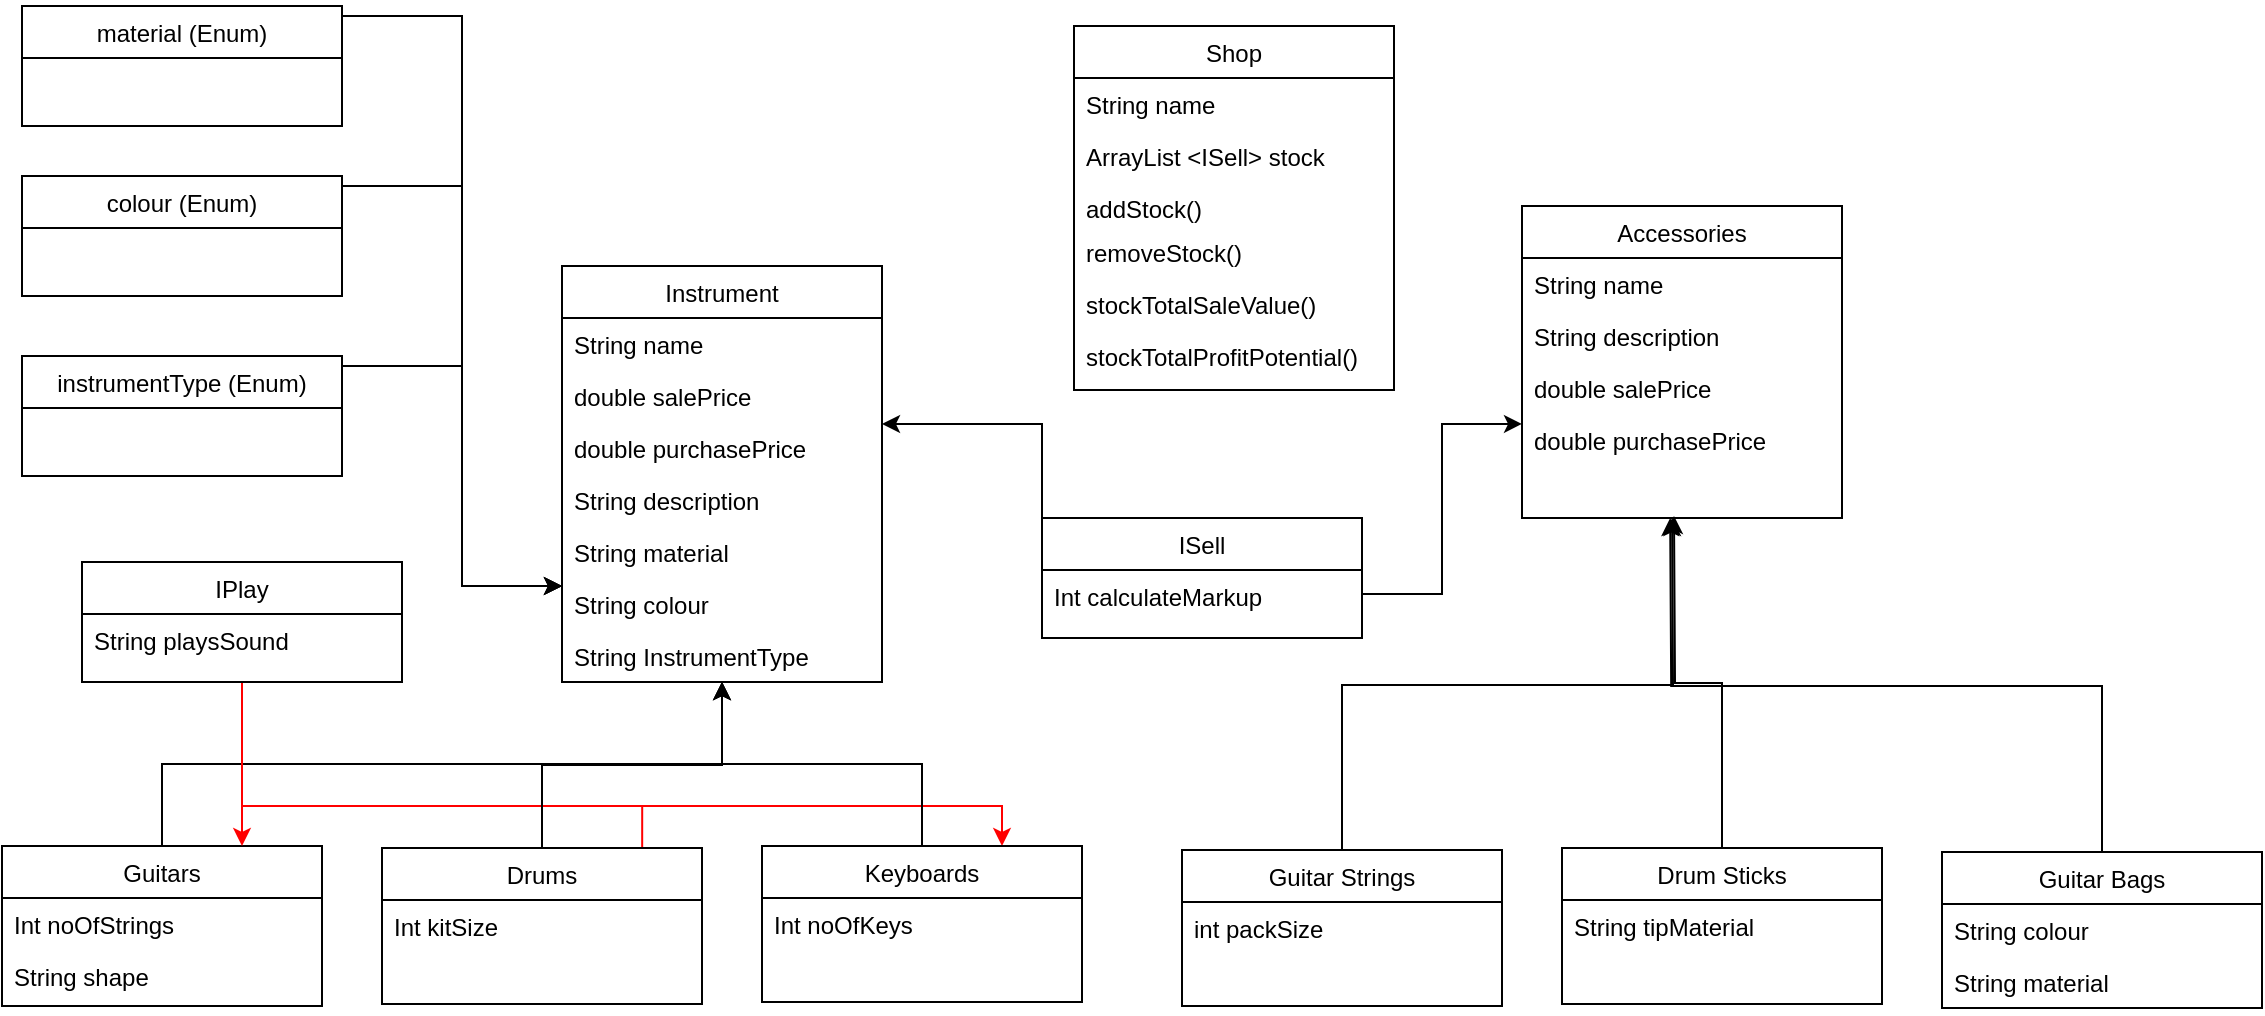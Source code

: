 <mxfile version="14.7.2" type="device"><diagram id="C5RBs43oDa-KdzZeNtuy" name="Page-1"><mxGraphModel dx="2065" dy="514" grid="1" gridSize="10" guides="1" tooltips="1" connect="1" arrows="1" fold="1" page="1" pageScale="1" pageWidth="827" pageHeight="1169" math="0" shadow="0"><root><mxCell id="WIyWlLk6GJQsqaUBKTNV-0"/><mxCell id="WIyWlLk6GJQsqaUBKTNV-1" parent="WIyWlLk6GJQsqaUBKTNV-0"/><mxCell id="zkfFHV4jXpPFQw0GAbJ--13" value="Shop&#10;" style="swimlane;fontStyle=0;align=center;verticalAlign=top;childLayout=stackLayout;horizontal=1;startSize=26;horizontalStack=0;resizeParent=1;resizeLast=0;collapsible=1;marginBottom=0;rounded=0;shadow=0;strokeWidth=1;" parent="WIyWlLk6GJQsqaUBKTNV-1" vertex="1"><mxGeometry x="386" y="120" width="160" height="182" as="geometry"><mxRectangle x="340" y="380" width="170" height="26" as="alternateBounds"/></mxGeometry></mxCell><mxCell id="fQYTBatKoe05oKKrotgL-78" value="String name" style="text;align=left;verticalAlign=top;spacingLeft=4;spacingRight=4;overflow=hidden;rotatable=0;points=[[0,0.5],[1,0.5]];portConstraint=eastwest;" vertex="1" parent="zkfFHV4jXpPFQw0GAbJ--13"><mxGeometry y="26" width="160" height="26" as="geometry"/></mxCell><mxCell id="fQYTBatKoe05oKKrotgL-92" value="ArrayList &lt;ISell&gt; stock" style="text;align=left;verticalAlign=top;spacingLeft=4;spacingRight=4;overflow=hidden;rotatable=0;points=[[0,0.5],[1,0.5]];portConstraint=eastwest;" vertex="1" parent="zkfFHV4jXpPFQw0GAbJ--13"><mxGeometry y="52" width="160" height="26" as="geometry"/></mxCell><mxCell id="fQYTBatKoe05oKKrotgL-80" value="addStock()" style="text;align=left;verticalAlign=top;spacingLeft=4;spacingRight=4;overflow=hidden;rotatable=0;points=[[0,0.5],[1,0.5]];portConstraint=eastwest;" vertex="1" parent="zkfFHV4jXpPFQw0GAbJ--13"><mxGeometry y="78" width="160" height="22" as="geometry"/></mxCell><mxCell id="fQYTBatKoe05oKKrotgL-81" value="removeStock()" style="text;align=left;verticalAlign=top;spacingLeft=4;spacingRight=4;overflow=hidden;rotatable=0;points=[[0,0.5],[1,0.5]];portConstraint=eastwest;" vertex="1" parent="zkfFHV4jXpPFQw0GAbJ--13"><mxGeometry y="100" width="160" height="26" as="geometry"/></mxCell><mxCell id="fQYTBatKoe05oKKrotgL-82" value="stockTotalSaleValue()" style="text;align=left;verticalAlign=top;spacingLeft=4;spacingRight=4;overflow=hidden;rotatable=0;points=[[0,0.5],[1,0.5]];portConstraint=eastwest;" vertex="1" parent="zkfFHV4jXpPFQw0GAbJ--13"><mxGeometry y="126" width="160" height="26" as="geometry"/></mxCell><mxCell id="fQYTBatKoe05oKKrotgL-83" value="stockTotalProfitPotential()" style="text;align=left;verticalAlign=top;spacingLeft=4;spacingRight=4;overflow=hidden;rotatable=0;points=[[0,0.5],[1,0.5]];portConstraint=eastwest;" vertex="1" parent="zkfFHV4jXpPFQw0GAbJ--13"><mxGeometry y="152" width="160" height="26" as="geometry"/></mxCell><mxCell id="fQYTBatKoe05oKKrotgL-1" value="Accessories" style="swimlane;fontStyle=0;align=center;verticalAlign=top;childLayout=stackLayout;horizontal=1;startSize=26;horizontalStack=0;resizeParent=1;resizeLast=0;collapsible=1;marginBottom=0;rounded=0;shadow=0;strokeWidth=1;" vertex="1" parent="WIyWlLk6GJQsqaUBKTNV-1"><mxGeometry x="610" y="210" width="160" height="156" as="geometry"><mxRectangle x="340" y="380" width="170" height="26" as="alternateBounds"/></mxGeometry></mxCell><mxCell id="fQYTBatKoe05oKKrotgL-64" value="String name" style="text;align=left;verticalAlign=top;spacingLeft=4;spacingRight=4;overflow=hidden;rotatable=0;points=[[0,0.5],[1,0.5]];portConstraint=eastwest;" vertex="1" parent="fQYTBatKoe05oKKrotgL-1"><mxGeometry y="26" width="160" height="26" as="geometry"/></mxCell><mxCell id="fQYTBatKoe05oKKrotgL-67" value="String description" style="text;align=left;verticalAlign=top;spacingLeft=4;spacingRight=4;overflow=hidden;rotatable=0;points=[[0,0.5],[1,0.5]];portConstraint=eastwest;" vertex="1" parent="fQYTBatKoe05oKKrotgL-1"><mxGeometry y="52" width="160" height="26" as="geometry"/></mxCell><mxCell id="fQYTBatKoe05oKKrotgL-65" value="double salePrice" style="text;align=left;verticalAlign=top;spacingLeft=4;spacingRight=4;overflow=hidden;rotatable=0;points=[[0,0.5],[1,0.5]];portConstraint=eastwest;" vertex="1" parent="fQYTBatKoe05oKKrotgL-1"><mxGeometry y="78" width="160" height="26" as="geometry"/></mxCell><mxCell id="fQYTBatKoe05oKKrotgL-66" value="double purchasePrice" style="text;align=left;verticalAlign=top;spacingLeft=4;spacingRight=4;overflow=hidden;rotatable=0;points=[[0,0.5],[1,0.5]];portConstraint=eastwest;" vertex="1" parent="fQYTBatKoe05oKKrotgL-1"><mxGeometry y="104" width="160" height="26" as="geometry"/></mxCell><mxCell id="fQYTBatKoe05oKKrotgL-45" style="edgeStyle=orthogonalEdgeStyle;rounded=0;orthogonalLoop=1;jettySize=auto;html=1;exitX=0.5;exitY=0;exitDx=0;exitDy=0;entryX=0.5;entryY=1;entryDx=0;entryDy=0;" edge="1" parent="WIyWlLk6GJQsqaUBKTNV-1" source="fQYTBatKoe05oKKrotgL-13" target="fQYTBatKoe05oKKrotgL-19"><mxGeometry relative="1" as="geometry"/></mxCell><mxCell id="fQYTBatKoe05oKKrotgL-13" value="Guitars" style="swimlane;fontStyle=0;align=center;verticalAlign=top;childLayout=stackLayout;horizontal=1;startSize=26;horizontalStack=0;resizeParent=1;resizeLast=0;collapsible=1;marginBottom=0;rounded=0;shadow=0;strokeWidth=1;" vertex="1" parent="WIyWlLk6GJQsqaUBKTNV-1"><mxGeometry x="-150" y="530" width="160" height="80" as="geometry"><mxRectangle x="130" y="380" width="160" height="26" as="alternateBounds"/></mxGeometry></mxCell><mxCell id="fQYTBatKoe05oKKrotgL-36" value="Int noOfStrings" style="text;align=left;verticalAlign=top;spacingLeft=4;spacingRight=4;overflow=hidden;rotatable=0;points=[[0,0.5],[1,0.5]];portConstraint=eastwest;" vertex="1" parent="fQYTBatKoe05oKKrotgL-13"><mxGeometry y="26" width="160" height="26" as="geometry"/></mxCell><mxCell id="fQYTBatKoe05oKKrotgL-37" value="String shape" style="text;align=left;verticalAlign=top;spacingLeft=4;spacingRight=4;overflow=hidden;rotatable=0;points=[[0,0.5],[1,0.5]];portConstraint=eastwest;" vertex="1" parent="fQYTBatKoe05oKKrotgL-13"><mxGeometry y="52" width="160" height="26" as="geometry"/></mxCell><mxCell id="fQYTBatKoe05oKKrotgL-19" value="Instrument" style="swimlane;fontStyle=0;align=center;verticalAlign=top;childLayout=stackLayout;horizontal=1;startSize=26;horizontalStack=0;resizeParent=1;resizeLast=0;collapsible=1;marginBottom=0;rounded=0;shadow=0;strokeWidth=1;" vertex="1" parent="WIyWlLk6GJQsqaUBKTNV-1"><mxGeometry x="130" y="240" width="160" height="208" as="geometry"><mxRectangle x="340" y="380" width="170" height="26" as="alternateBounds"/></mxGeometry></mxCell><mxCell id="fQYTBatKoe05oKKrotgL-29" value="String name" style="text;align=left;verticalAlign=top;spacingLeft=4;spacingRight=4;overflow=hidden;rotatable=0;points=[[0,0.5],[1,0.5]];portConstraint=eastwest;" vertex="1" parent="fQYTBatKoe05oKKrotgL-19"><mxGeometry y="26" width="160" height="26" as="geometry"/></mxCell><mxCell id="fQYTBatKoe05oKKrotgL-0" value="double salePrice" style="text;align=left;verticalAlign=top;spacingLeft=4;spacingRight=4;overflow=hidden;rotatable=0;points=[[0,0.5],[1,0.5]];portConstraint=eastwest;" vertex="1" parent="fQYTBatKoe05oKKrotgL-19"><mxGeometry y="52" width="160" height="26" as="geometry"/></mxCell><mxCell id="fQYTBatKoe05oKKrotgL-12" value="double purchasePrice" style="text;align=left;verticalAlign=top;spacingLeft=4;spacingRight=4;overflow=hidden;rotatable=0;points=[[0,0.5],[1,0.5]];portConstraint=eastwest;" vertex="1" parent="fQYTBatKoe05oKKrotgL-19"><mxGeometry y="78" width="160" height="26" as="geometry"/></mxCell><mxCell id="fQYTBatKoe05oKKrotgL-31" value="String description" style="text;align=left;verticalAlign=top;spacingLeft=4;spacingRight=4;overflow=hidden;rotatable=0;points=[[0,0.5],[1,0.5]];portConstraint=eastwest;" vertex="1" parent="fQYTBatKoe05oKKrotgL-19"><mxGeometry y="104" width="160" height="26" as="geometry"/></mxCell><mxCell id="fQYTBatKoe05oKKrotgL-21" value="String material" style="text;align=left;verticalAlign=top;spacingLeft=4;spacingRight=4;overflow=hidden;rotatable=0;points=[[0,0.5],[1,0.5]];portConstraint=eastwest;" vertex="1" parent="fQYTBatKoe05oKKrotgL-19"><mxGeometry y="130" width="160" height="26" as="geometry"/></mxCell><mxCell id="fQYTBatKoe05oKKrotgL-24" value="String colour" style="text;align=left;verticalAlign=top;spacingLeft=4;spacingRight=4;overflow=hidden;rotatable=0;points=[[0,0.5],[1,0.5]];portConstraint=eastwest;" vertex="1" parent="fQYTBatKoe05oKKrotgL-19"><mxGeometry y="156" width="160" height="26" as="geometry"/></mxCell><mxCell id="fQYTBatKoe05oKKrotgL-25" value="String InstrumentType" style="text;align=left;verticalAlign=top;spacingLeft=4;spacingRight=4;overflow=hidden;rotatable=0;points=[[0,0.5],[1,0.5]];portConstraint=eastwest;" vertex="1" parent="fQYTBatKoe05oKKrotgL-19"><mxGeometry y="182" width="160" height="26" as="geometry"/></mxCell><mxCell id="fQYTBatKoe05oKKrotgL-86" style="edgeStyle=orthogonalEdgeStyle;rounded=0;orthogonalLoop=1;jettySize=auto;html=1;exitX=0.5;exitY=1;exitDx=0;exitDy=0;entryX=0.75;entryY=0;entryDx=0;entryDy=0;strokeColor=#FF0000;" edge="1" parent="WIyWlLk6GJQsqaUBKTNV-1" source="fQYTBatKoe05oKKrotgL-26" target="fQYTBatKoe05oKKrotgL-13"><mxGeometry relative="1" as="geometry"/></mxCell><mxCell id="fQYTBatKoe05oKKrotgL-87" style="edgeStyle=orthogonalEdgeStyle;rounded=0;orthogonalLoop=1;jettySize=auto;html=1;exitX=0.5;exitY=1;exitDx=0;exitDy=0;entryX=0.813;entryY=0.115;entryDx=0;entryDy=0;entryPerimeter=0;strokeColor=#FF0000;" edge="1" parent="WIyWlLk6GJQsqaUBKTNV-1" source="fQYTBatKoe05oKKrotgL-26" target="fQYTBatKoe05oKKrotgL-38"><mxGeometry relative="1" as="geometry"><Array as="points"><mxPoint x="-30" y="510"/><mxPoint x="170" y="510"/></Array></mxGeometry></mxCell><mxCell id="fQYTBatKoe05oKKrotgL-88" style="edgeStyle=orthogonalEdgeStyle;rounded=0;orthogonalLoop=1;jettySize=auto;html=1;exitX=0.5;exitY=1;exitDx=0;exitDy=0;entryX=0.75;entryY=0;entryDx=0;entryDy=0;fillColor=#FF0000;strokeColor=#FF0000;" edge="1" parent="WIyWlLk6GJQsqaUBKTNV-1" source="fQYTBatKoe05oKKrotgL-26" target="fQYTBatKoe05oKKrotgL-41"><mxGeometry relative="1" as="geometry"><Array as="points"><mxPoint x="-30" y="510"/><mxPoint x="350" y="510"/></Array></mxGeometry></mxCell><mxCell id="fQYTBatKoe05oKKrotgL-26" value="IPlay" style="swimlane;fontStyle=0;align=center;verticalAlign=top;childLayout=stackLayout;horizontal=1;startSize=26;horizontalStack=0;resizeParent=1;resizeLast=0;collapsible=1;marginBottom=0;rounded=0;shadow=0;strokeWidth=1;" vertex="1" parent="WIyWlLk6GJQsqaUBKTNV-1"><mxGeometry x="-110" y="388" width="160" height="60" as="geometry"><mxRectangle x="340" y="380" width="170" height="26" as="alternateBounds"/></mxGeometry></mxCell><mxCell id="fQYTBatKoe05oKKrotgL-27" value="String playsSound" style="text;align=left;verticalAlign=top;spacingLeft=4;spacingRight=4;overflow=hidden;rotatable=0;points=[[0,0.5],[1,0.5]];portConstraint=eastwest;" vertex="1" parent="fQYTBatKoe05oKKrotgL-26"><mxGeometry y="26" width="160" height="26" as="geometry"/></mxCell><mxCell id="fQYTBatKoe05oKKrotgL-61" style="edgeStyle=orthogonalEdgeStyle;rounded=0;orthogonalLoop=1;jettySize=auto;html=1;exitX=1;exitY=0.5;exitDx=0;exitDy=0;" edge="1" parent="WIyWlLk6GJQsqaUBKTNV-1" source="fQYTBatKoe05oKKrotgL-32"><mxGeometry relative="1" as="geometry"><mxPoint x="130" y="400" as="targetPoint"/><Array as="points"><mxPoint x="80" y="200"/><mxPoint x="80" y="400"/></Array></mxGeometry></mxCell><mxCell id="fQYTBatKoe05oKKrotgL-32" value="colour (Enum)" style="swimlane;fontStyle=0;align=center;verticalAlign=top;childLayout=stackLayout;horizontal=1;startSize=26;horizontalStack=0;resizeParent=1;resizeLast=0;collapsible=1;marginBottom=0;rounded=0;shadow=0;strokeWidth=1;" vertex="1" parent="WIyWlLk6GJQsqaUBKTNV-1"><mxGeometry x="-140" y="195" width="160" height="60" as="geometry"><mxRectangle x="340" y="380" width="170" height="26" as="alternateBounds"/></mxGeometry></mxCell><mxCell id="fQYTBatKoe05oKKrotgL-63" style="edgeStyle=orthogonalEdgeStyle;rounded=0;orthogonalLoop=1;jettySize=auto;html=1;exitX=1;exitY=0.5;exitDx=0;exitDy=0;" edge="1" parent="WIyWlLk6GJQsqaUBKTNV-1" source="fQYTBatKoe05oKKrotgL-33" target="fQYTBatKoe05oKKrotgL-24"><mxGeometry relative="1" as="geometry"><Array as="points"><mxPoint x="80" y="115"/><mxPoint x="80" y="400"/></Array></mxGeometry></mxCell><mxCell id="fQYTBatKoe05oKKrotgL-33" value="material (Enum)" style="swimlane;fontStyle=0;align=center;verticalAlign=top;childLayout=stackLayout;horizontal=1;startSize=26;horizontalStack=0;resizeParent=1;resizeLast=0;collapsible=1;marginBottom=0;rounded=0;shadow=0;strokeWidth=1;" vertex="1" parent="WIyWlLk6GJQsqaUBKTNV-1"><mxGeometry x="-140" y="110" width="160" height="60" as="geometry"><mxRectangle x="340" y="380" width="170" height="26" as="alternateBounds"/></mxGeometry></mxCell><mxCell id="fQYTBatKoe05oKKrotgL-62" style="edgeStyle=orthogonalEdgeStyle;rounded=0;orthogonalLoop=1;jettySize=auto;html=1;exitX=1;exitY=0.5;exitDx=0;exitDy=0;" edge="1" parent="WIyWlLk6GJQsqaUBKTNV-1" source="fQYTBatKoe05oKKrotgL-34"><mxGeometry relative="1" as="geometry"><mxPoint x="130" y="400" as="targetPoint"/><Array as="points"><mxPoint x="80" y="290"/><mxPoint x="80" y="400"/></Array></mxGeometry></mxCell><mxCell id="fQYTBatKoe05oKKrotgL-34" value="instrumentType (Enum)" style="swimlane;fontStyle=0;align=center;verticalAlign=top;childLayout=stackLayout;horizontal=1;startSize=26;horizontalStack=0;resizeParent=1;resizeLast=0;collapsible=1;marginBottom=0;rounded=0;shadow=0;strokeWidth=1;" vertex="1" parent="WIyWlLk6GJQsqaUBKTNV-1"><mxGeometry x="-140" y="285" width="160" height="60" as="geometry"><mxRectangle x="340" y="380" width="170" height="26" as="alternateBounds"/></mxGeometry></mxCell><mxCell id="fQYTBatKoe05oKKrotgL-48" style="edgeStyle=orthogonalEdgeStyle;rounded=0;orthogonalLoop=1;jettySize=auto;html=1;exitX=0.5;exitY=0;exitDx=0;exitDy=0;entryX=0.5;entryY=1;entryDx=0;entryDy=0;entryPerimeter=0;" edge="1" parent="WIyWlLk6GJQsqaUBKTNV-1" source="fQYTBatKoe05oKKrotgL-38" target="fQYTBatKoe05oKKrotgL-25"><mxGeometry relative="1" as="geometry"/></mxCell><mxCell id="fQYTBatKoe05oKKrotgL-38" value="Drums" style="swimlane;fontStyle=0;align=center;verticalAlign=top;childLayout=stackLayout;horizontal=1;startSize=26;horizontalStack=0;resizeParent=1;resizeLast=0;collapsible=1;marginBottom=0;rounded=0;shadow=0;strokeWidth=1;" vertex="1" parent="WIyWlLk6GJQsqaUBKTNV-1"><mxGeometry x="40" y="531" width="160" height="78" as="geometry"><mxRectangle x="130" y="380" width="160" height="26" as="alternateBounds"/></mxGeometry></mxCell><mxCell id="fQYTBatKoe05oKKrotgL-39" value="Int kitSize" style="text;align=left;verticalAlign=top;spacingLeft=4;spacingRight=4;overflow=hidden;rotatable=0;points=[[0,0.5],[1,0.5]];portConstraint=eastwest;" vertex="1" parent="fQYTBatKoe05oKKrotgL-38"><mxGeometry y="26" width="160" height="26" as="geometry"/></mxCell><mxCell id="fQYTBatKoe05oKKrotgL-47" style="edgeStyle=orthogonalEdgeStyle;rounded=0;orthogonalLoop=1;jettySize=auto;html=1;exitX=0.5;exitY=0;exitDx=0;exitDy=0;entryX=0.5;entryY=1;entryDx=0;entryDy=0;entryPerimeter=0;" edge="1" parent="WIyWlLk6GJQsqaUBKTNV-1" source="fQYTBatKoe05oKKrotgL-41" target="fQYTBatKoe05oKKrotgL-25"><mxGeometry relative="1" as="geometry"/></mxCell><mxCell id="fQYTBatKoe05oKKrotgL-41" value="Keyboards" style="swimlane;fontStyle=0;align=center;verticalAlign=top;childLayout=stackLayout;horizontal=1;startSize=26;horizontalStack=0;resizeParent=1;resizeLast=0;collapsible=1;marginBottom=0;rounded=0;shadow=0;strokeWidth=1;" vertex="1" parent="WIyWlLk6GJQsqaUBKTNV-1"><mxGeometry x="230" y="530" width="160" height="78" as="geometry"><mxRectangle x="130" y="380" width="160" height="26" as="alternateBounds"/></mxGeometry></mxCell><mxCell id="fQYTBatKoe05oKKrotgL-42" value="Int noOfKeys" style="text;align=left;verticalAlign=top;spacingLeft=4;spacingRight=4;overflow=hidden;rotatable=0;points=[[0,0.5],[1,0.5]];portConstraint=eastwest;" vertex="1" parent="fQYTBatKoe05oKKrotgL-41"><mxGeometry y="26" width="160" height="26" as="geometry"/></mxCell><mxCell id="fQYTBatKoe05oKKrotgL-43" value="ISell" style="swimlane;fontStyle=0;align=center;verticalAlign=top;childLayout=stackLayout;horizontal=1;startSize=26;horizontalStack=0;resizeParent=1;resizeLast=0;collapsible=1;marginBottom=0;rounded=0;shadow=0;strokeWidth=1;" vertex="1" parent="WIyWlLk6GJQsqaUBKTNV-1"><mxGeometry x="370" y="366" width="160" height="60" as="geometry"><mxRectangle x="340" y="380" width="170" height="26" as="alternateBounds"/></mxGeometry></mxCell><mxCell id="fQYTBatKoe05oKKrotgL-44" value="Int calculateMarkup" style="text;align=left;verticalAlign=top;spacingLeft=4;spacingRight=4;overflow=hidden;rotatable=0;points=[[0,0.5],[1,0.5]];portConstraint=eastwest;" vertex="1" parent="fQYTBatKoe05oKKrotgL-43"><mxGeometry y="26" width="160" height="24" as="geometry"/></mxCell><mxCell id="fQYTBatKoe05oKKrotgL-73" style="edgeStyle=orthogonalEdgeStyle;rounded=0;orthogonalLoop=1;jettySize=auto;html=1;exitX=0.5;exitY=0;exitDx=0;exitDy=0;entryX=0.469;entryY=1;entryDx=0;entryDy=0;entryPerimeter=0;" edge="1" parent="WIyWlLk6GJQsqaUBKTNV-1" source="fQYTBatKoe05oKKrotgL-49"><mxGeometry relative="1" as="geometry"><mxPoint x="685.04" y="366" as="targetPoint"/></mxGeometry></mxCell><mxCell id="fQYTBatKoe05oKKrotgL-49" value="Guitar Strings" style="swimlane;fontStyle=0;align=center;verticalAlign=top;childLayout=stackLayout;horizontal=1;startSize=26;horizontalStack=0;resizeParent=1;resizeLast=0;collapsible=1;marginBottom=0;rounded=0;shadow=0;strokeWidth=1;" vertex="1" parent="WIyWlLk6GJQsqaUBKTNV-1"><mxGeometry x="440" y="532" width="160" height="78" as="geometry"><mxRectangle x="130" y="380" width="160" height="26" as="alternateBounds"/></mxGeometry></mxCell><mxCell id="fQYTBatKoe05oKKrotgL-50" value="int packSize" style="text;align=left;verticalAlign=top;spacingLeft=4;spacingRight=4;overflow=hidden;rotatable=0;points=[[0,0.5],[1,0.5]];portConstraint=eastwest;" vertex="1" parent="fQYTBatKoe05oKKrotgL-49"><mxGeometry y="26" width="160" height="26" as="geometry"/></mxCell><mxCell id="fQYTBatKoe05oKKrotgL-74" style="edgeStyle=orthogonalEdgeStyle;rounded=0;orthogonalLoop=1;jettySize=auto;html=1;exitX=0.5;exitY=0;exitDx=0;exitDy=0;entryX=0.475;entryY=0.962;entryDx=0;entryDy=0;entryPerimeter=0;" edge="1" parent="WIyWlLk6GJQsqaUBKTNV-1" source="fQYTBatKoe05oKKrotgL-52"><mxGeometry relative="1" as="geometry"><mxPoint x="686" y="365.012" as="targetPoint"/></mxGeometry></mxCell><mxCell id="fQYTBatKoe05oKKrotgL-52" value="Drum Sticks" style="swimlane;fontStyle=0;align=center;verticalAlign=top;childLayout=stackLayout;horizontal=1;startSize=26;horizontalStack=0;resizeParent=1;resizeLast=0;collapsible=1;marginBottom=0;rounded=0;shadow=0;strokeWidth=1;" vertex="1" parent="WIyWlLk6GJQsqaUBKTNV-1"><mxGeometry x="630" y="531" width="160" height="78" as="geometry"><mxRectangle x="130" y="380" width="160" height="26" as="alternateBounds"/></mxGeometry></mxCell><mxCell id="fQYTBatKoe05oKKrotgL-53" value="String tipMaterial" style="text;align=left;verticalAlign=top;spacingLeft=4;spacingRight=4;overflow=hidden;rotatable=0;points=[[0,0.5],[1,0.5]];portConstraint=eastwest;" vertex="1" parent="fQYTBatKoe05oKKrotgL-52"><mxGeometry y="26" width="160" height="26" as="geometry"/></mxCell><mxCell id="fQYTBatKoe05oKKrotgL-72" style="edgeStyle=orthogonalEdgeStyle;rounded=0;orthogonalLoop=1;jettySize=auto;html=1;exitX=0.5;exitY=0;exitDx=0;exitDy=0;entryX=0.463;entryY=1;entryDx=0;entryDy=0;entryPerimeter=0;" edge="1" parent="WIyWlLk6GJQsqaUBKTNV-1" source="fQYTBatKoe05oKKrotgL-54"><mxGeometry relative="1" as="geometry"><mxPoint x="684.08" y="366" as="targetPoint"/></mxGeometry></mxCell><mxCell id="fQYTBatKoe05oKKrotgL-54" value="Guitar Bags" style="swimlane;fontStyle=0;align=center;verticalAlign=top;childLayout=stackLayout;horizontal=1;startSize=26;horizontalStack=0;resizeParent=1;resizeLast=0;collapsible=1;marginBottom=0;rounded=0;shadow=0;strokeWidth=1;" vertex="1" parent="WIyWlLk6GJQsqaUBKTNV-1"><mxGeometry x="820" y="533" width="160" height="78" as="geometry"><mxRectangle x="130" y="380" width="160" height="26" as="alternateBounds"/></mxGeometry></mxCell><mxCell id="fQYTBatKoe05oKKrotgL-55" value="String colour" style="text;align=left;verticalAlign=top;spacingLeft=4;spacingRight=4;overflow=hidden;rotatable=0;points=[[0,0.5],[1,0.5]];portConstraint=eastwest;" vertex="1" parent="fQYTBatKoe05oKKrotgL-54"><mxGeometry y="26" width="160" height="26" as="geometry"/></mxCell><mxCell id="fQYTBatKoe05oKKrotgL-91" value="String material" style="text;align=left;verticalAlign=top;spacingLeft=4;spacingRight=4;overflow=hidden;rotatable=0;points=[[0,0.5],[1,0.5]];portConstraint=eastwest;" vertex="1" parent="fQYTBatKoe05oKKrotgL-54"><mxGeometry y="52" width="160" height="26" as="geometry"/></mxCell><mxCell id="fQYTBatKoe05oKKrotgL-76" style="edgeStyle=orthogonalEdgeStyle;rounded=0;orthogonalLoop=1;jettySize=auto;html=1;exitX=0;exitY=0.5;exitDx=0;exitDy=0;entryX=1;entryY=0.038;entryDx=0;entryDy=0;entryPerimeter=0;" edge="1" parent="WIyWlLk6GJQsqaUBKTNV-1" source="fQYTBatKoe05oKKrotgL-44" target="fQYTBatKoe05oKKrotgL-12"><mxGeometry relative="1" as="geometry"><Array as="points"><mxPoint x="310" y="319"/><mxPoint x="310" y="319"/></Array></mxGeometry></mxCell><mxCell id="fQYTBatKoe05oKKrotgL-77" style="edgeStyle=orthogonalEdgeStyle;rounded=0;orthogonalLoop=1;jettySize=auto;html=1;exitX=1;exitY=0.5;exitDx=0;exitDy=0;entryX=0;entryY=0.192;entryDx=0;entryDy=0;entryPerimeter=0;" edge="1" parent="WIyWlLk6GJQsqaUBKTNV-1" source="fQYTBatKoe05oKKrotgL-44" target="fQYTBatKoe05oKKrotgL-66"><mxGeometry relative="1" as="geometry"/></mxCell></root></mxGraphModel></diagram></mxfile>